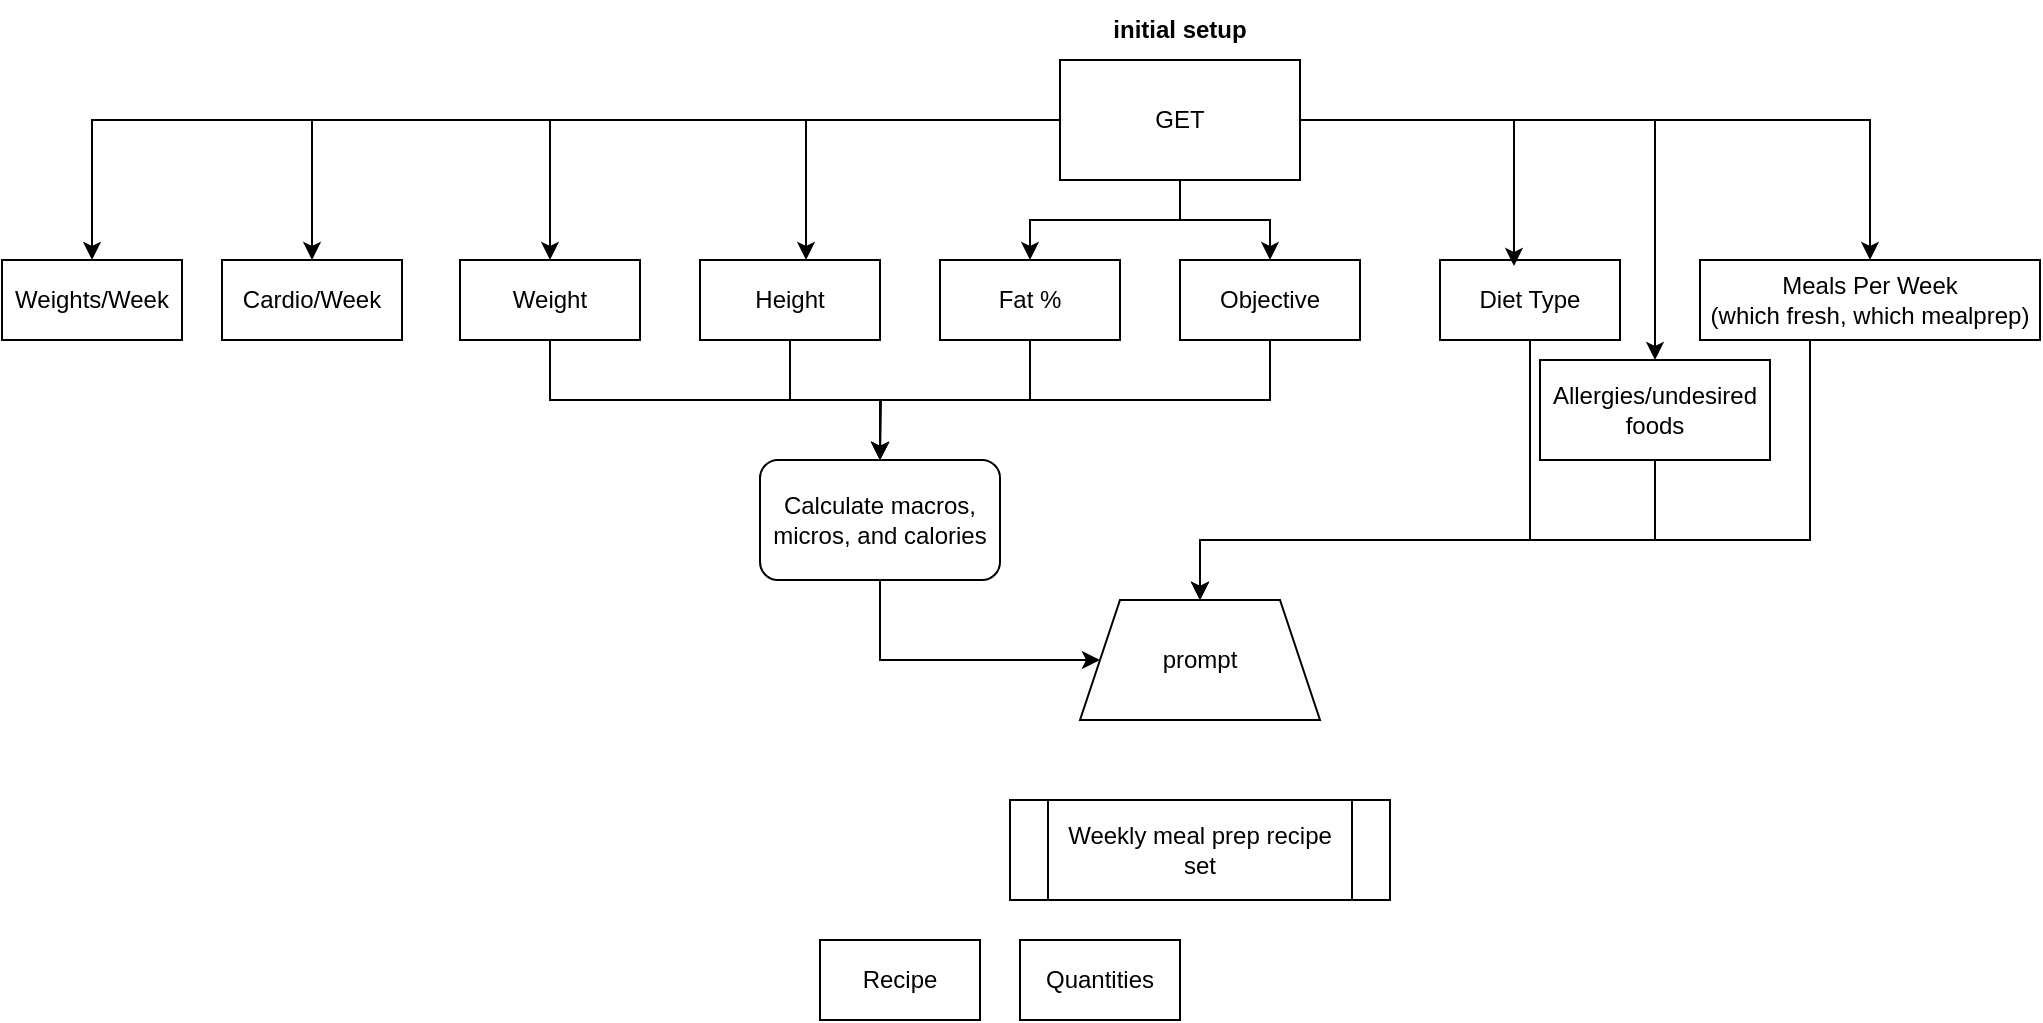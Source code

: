 <mxfile version="25.0.3">
  <diagram name="Page-1" id="ZL7xc_Xjavki_HqyguxH">
    <mxGraphModel dx="2220" dy="795" grid="1" gridSize="10" guides="1" tooltips="1" connect="1" arrows="1" fold="1" page="1" pageScale="1" pageWidth="827" pageHeight="1169" math="0" shadow="0">
      <root>
        <mxCell id="0" />
        <mxCell id="1" parent="0" />
        <mxCell id="PENGoQVEFPO9AEZv3ilC-13" style="edgeStyle=orthogonalEdgeStyle;rounded=0;orthogonalLoop=1;jettySize=auto;html=1;entryX=0.5;entryY=0;entryDx=0;entryDy=0;" edge="1" parent="1" source="PENGoQVEFPO9AEZv3ilC-4" target="PENGoQVEFPO9AEZv3ilC-6">
          <mxGeometry relative="1" as="geometry" />
        </mxCell>
        <mxCell id="PENGoQVEFPO9AEZv3ilC-15" style="edgeStyle=orthogonalEdgeStyle;rounded=0;orthogonalLoop=1;jettySize=auto;html=1;entryX=0.5;entryY=0;entryDx=0;entryDy=0;" edge="1" parent="1" source="PENGoQVEFPO9AEZv3ilC-4" target="PENGoQVEFPO9AEZv3ilC-8">
          <mxGeometry relative="1" as="geometry" />
        </mxCell>
        <mxCell id="PENGoQVEFPO9AEZv3ilC-16" style="edgeStyle=orthogonalEdgeStyle;rounded=0;orthogonalLoop=1;jettySize=auto;html=1;entryX=0.5;entryY=0;entryDx=0;entryDy=0;" edge="1" parent="1" source="PENGoQVEFPO9AEZv3ilC-4" target="PENGoQVEFPO9AEZv3ilC-9">
          <mxGeometry relative="1" as="geometry" />
        </mxCell>
        <mxCell id="PENGoQVEFPO9AEZv3ilC-18" style="edgeStyle=orthogonalEdgeStyle;rounded=0;orthogonalLoop=1;jettySize=auto;html=1;" edge="1" parent="1" source="PENGoQVEFPO9AEZv3ilC-4" target="PENGoQVEFPO9AEZv3ilC-11">
          <mxGeometry relative="1" as="geometry" />
        </mxCell>
        <mxCell id="PENGoQVEFPO9AEZv3ilC-19" style="edgeStyle=orthogonalEdgeStyle;rounded=0;orthogonalLoop=1;jettySize=auto;html=1;entryX=0.5;entryY=0;entryDx=0;entryDy=0;" edge="1" parent="1" source="PENGoQVEFPO9AEZv3ilC-4" target="PENGoQVEFPO9AEZv3ilC-12">
          <mxGeometry relative="1" as="geometry" />
        </mxCell>
        <mxCell id="PENGoQVEFPO9AEZv3ilC-40" style="edgeStyle=orthogonalEdgeStyle;rounded=0;orthogonalLoop=1;jettySize=auto;html=1;" edge="1" parent="1" source="PENGoQVEFPO9AEZv3ilC-4" target="PENGoQVEFPO9AEZv3ilC-39">
          <mxGeometry relative="1" as="geometry" />
        </mxCell>
        <mxCell id="PENGoQVEFPO9AEZv3ilC-42" style="edgeStyle=orthogonalEdgeStyle;rounded=0;orthogonalLoop=1;jettySize=auto;html=1;" edge="1" parent="1" source="PENGoQVEFPO9AEZv3ilC-4" target="PENGoQVEFPO9AEZv3ilC-41">
          <mxGeometry relative="1" as="geometry" />
        </mxCell>
        <mxCell id="PENGoQVEFPO9AEZv3ilC-4" value="GET" style="rounded=0;whiteSpace=wrap;html=1;" vertex="1" parent="1">
          <mxGeometry x="319" y="60" width="120" height="60" as="geometry" />
        </mxCell>
        <mxCell id="PENGoQVEFPO9AEZv3ilC-5" value="initial setup" style="text;html=1;align=center;verticalAlign=middle;whiteSpace=wrap;rounded=0;fontStyle=1" vertex="1" parent="1">
          <mxGeometry x="309" y="30" width="140" height="30" as="geometry" />
        </mxCell>
        <mxCell id="PENGoQVEFPO9AEZv3ilC-24" style="edgeStyle=orthogonalEdgeStyle;rounded=0;orthogonalLoop=1;jettySize=auto;html=1;entryX=0.5;entryY=0;entryDx=0;entryDy=0;exitX=0.5;exitY=1;exitDx=0;exitDy=0;" edge="1" parent="1" source="PENGoQVEFPO9AEZv3ilC-6" target="PENGoQVEFPO9AEZv3ilC-21">
          <mxGeometry relative="1" as="geometry" />
        </mxCell>
        <mxCell id="PENGoQVEFPO9AEZv3ilC-6" value="Weight" style="rounded=0;whiteSpace=wrap;html=1;" vertex="1" parent="1">
          <mxGeometry x="19" y="160" width="90" height="40" as="geometry" />
        </mxCell>
        <mxCell id="PENGoQVEFPO9AEZv3ilC-25" style="edgeStyle=orthogonalEdgeStyle;rounded=0;orthogonalLoop=1;jettySize=auto;html=1;entryX=0.5;entryY=0;entryDx=0;entryDy=0;" edge="1" parent="1" source="PENGoQVEFPO9AEZv3ilC-7" target="PENGoQVEFPO9AEZv3ilC-21">
          <mxGeometry relative="1" as="geometry" />
        </mxCell>
        <mxCell id="PENGoQVEFPO9AEZv3ilC-7" value="Height" style="rounded=0;whiteSpace=wrap;html=1;" vertex="1" parent="1">
          <mxGeometry x="139" y="160" width="90" height="40" as="geometry" />
        </mxCell>
        <mxCell id="PENGoQVEFPO9AEZv3ilC-26" style="edgeStyle=orthogonalEdgeStyle;rounded=0;orthogonalLoop=1;jettySize=auto;html=1;exitX=0.5;exitY=1;exitDx=0;exitDy=0;" edge="1" parent="1" source="PENGoQVEFPO9AEZv3ilC-8">
          <mxGeometry relative="1" as="geometry">
            <mxPoint x="229" y="260" as="targetPoint" />
          </mxGeometry>
        </mxCell>
        <mxCell id="PENGoQVEFPO9AEZv3ilC-8" value="Fat %" style="rounded=0;whiteSpace=wrap;html=1;" vertex="1" parent="1">
          <mxGeometry x="259" y="160" width="90" height="40" as="geometry" />
        </mxCell>
        <mxCell id="PENGoQVEFPO9AEZv3ilC-27" style="edgeStyle=orthogonalEdgeStyle;rounded=0;orthogonalLoop=1;jettySize=auto;html=1;entryX=0.5;entryY=0;entryDx=0;entryDy=0;exitX=0.5;exitY=1;exitDx=0;exitDy=0;" edge="1" parent="1" source="PENGoQVEFPO9AEZv3ilC-9" target="PENGoQVEFPO9AEZv3ilC-21">
          <mxGeometry relative="1" as="geometry" />
        </mxCell>
        <mxCell id="PENGoQVEFPO9AEZv3ilC-9" value="Objective" style="rounded=0;whiteSpace=wrap;html=1;" vertex="1" parent="1">
          <mxGeometry x="379" y="160" width="90" height="40" as="geometry" />
        </mxCell>
        <mxCell id="PENGoQVEFPO9AEZv3ilC-33" style="edgeStyle=orthogonalEdgeStyle;rounded=0;orthogonalLoop=1;jettySize=auto;html=1;entryX=0.5;entryY=0;entryDx=0;entryDy=0;" edge="1" parent="1" source="PENGoQVEFPO9AEZv3ilC-10" target="PENGoQVEFPO9AEZv3ilC-29">
          <mxGeometry relative="1" as="geometry">
            <Array as="points">
              <mxPoint x="554" y="300" />
              <mxPoint x="389" y="300" />
            </Array>
          </mxGeometry>
        </mxCell>
        <mxCell id="PENGoQVEFPO9AEZv3ilC-10" value="Diet Type" style="rounded=0;whiteSpace=wrap;html=1;" vertex="1" parent="1">
          <mxGeometry x="509" y="160" width="90" height="40" as="geometry" />
        </mxCell>
        <mxCell id="PENGoQVEFPO9AEZv3ilC-36" style="edgeStyle=orthogonalEdgeStyle;rounded=0;orthogonalLoop=1;jettySize=auto;html=1;entryX=0.5;entryY=0;entryDx=0;entryDy=0;" edge="1" parent="1" source="PENGoQVEFPO9AEZv3ilC-11" target="PENGoQVEFPO9AEZv3ilC-29">
          <mxGeometry relative="1" as="geometry">
            <Array as="points">
              <mxPoint x="694" y="300" />
              <mxPoint x="389" y="300" />
            </Array>
          </mxGeometry>
        </mxCell>
        <mxCell id="PENGoQVEFPO9AEZv3ilC-11" value="Meals Per Week&lt;div&gt;(which fresh, which mealprep)&lt;/div&gt;" style="rounded=0;whiteSpace=wrap;html=1;" vertex="1" parent="1">
          <mxGeometry x="639" y="160" width="170" height="40" as="geometry" />
        </mxCell>
        <mxCell id="PENGoQVEFPO9AEZv3ilC-35" style="edgeStyle=orthogonalEdgeStyle;rounded=0;orthogonalLoop=1;jettySize=auto;html=1;entryX=0.5;entryY=0;entryDx=0;entryDy=0;" edge="1" parent="1" source="PENGoQVEFPO9AEZv3ilC-12" target="PENGoQVEFPO9AEZv3ilC-29">
          <mxGeometry relative="1" as="geometry">
            <Array as="points">
              <mxPoint x="617" y="300" />
              <mxPoint x="389" y="300" />
            </Array>
          </mxGeometry>
        </mxCell>
        <mxCell id="PENGoQVEFPO9AEZv3ilC-12" value="Allergies/undesired foods" style="rounded=0;whiteSpace=wrap;html=1;" vertex="1" parent="1">
          <mxGeometry x="559" y="210" width="115" height="50" as="geometry" />
        </mxCell>
        <mxCell id="PENGoQVEFPO9AEZv3ilC-14" style="edgeStyle=orthogonalEdgeStyle;rounded=0;orthogonalLoop=1;jettySize=auto;html=1;entryX=0.589;entryY=0;entryDx=0;entryDy=0;entryPerimeter=0;" edge="1" parent="1" source="PENGoQVEFPO9AEZv3ilC-4" target="PENGoQVEFPO9AEZv3ilC-7">
          <mxGeometry relative="1" as="geometry" />
        </mxCell>
        <mxCell id="PENGoQVEFPO9AEZv3ilC-17" style="edgeStyle=orthogonalEdgeStyle;rounded=0;orthogonalLoop=1;jettySize=auto;html=1;entryX=0.411;entryY=0.075;entryDx=0;entryDy=0;entryPerimeter=0;" edge="1" parent="1" source="PENGoQVEFPO9AEZv3ilC-4" target="PENGoQVEFPO9AEZv3ilC-10">
          <mxGeometry relative="1" as="geometry" />
        </mxCell>
        <mxCell id="PENGoQVEFPO9AEZv3ilC-30" style="edgeStyle=orthogonalEdgeStyle;rounded=0;orthogonalLoop=1;jettySize=auto;html=1;entryX=0;entryY=0.5;entryDx=0;entryDy=0;exitX=0.5;exitY=1;exitDx=0;exitDy=0;" edge="1" parent="1" source="PENGoQVEFPO9AEZv3ilC-21" target="PENGoQVEFPO9AEZv3ilC-29">
          <mxGeometry relative="1" as="geometry">
            <Array as="points">
              <mxPoint x="229" y="360" />
            </Array>
          </mxGeometry>
        </mxCell>
        <mxCell id="PENGoQVEFPO9AEZv3ilC-21" value="Calculate macros, micros, and calories" style="rounded=1;whiteSpace=wrap;html=1;" vertex="1" parent="1">
          <mxGeometry x="169" y="260" width="120" height="60" as="geometry" />
        </mxCell>
        <mxCell id="PENGoQVEFPO9AEZv3ilC-28" value="Weekly meal prep recipe set" style="shape=process;whiteSpace=wrap;html=1;backgroundOutline=1;" vertex="1" parent="1">
          <mxGeometry x="294" y="430" width="190" height="50" as="geometry" />
        </mxCell>
        <mxCell id="PENGoQVEFPO9AEZv3ilC-29" value="prompt" style="shape=trapezoid;perimeter=trapezoidPerimeter;whiteSpace=wrap;html=1;fixedSize=1;" vertex="1" parent="1">
          <mxGeometry x="329" y="330" width="120" height="60" as="geometry" />
        </mxCell>
        <mxCell id="PENGoQVEFPO9AEZv3ilC-37" value="Recipe" style="rounded=0;whiteSpace=wrap;html=1;" vertex="1" parent="1">
          <mxGeometry x="199" y="500" width="80" height="40" as="geometry" />
        </mxCell>
        <mxCell id="PENGoQVEFPO9AEZv3ilC-38" value="Quantities" style="rounded=0;whiteSpace=wrap;html=1;" vertex="1" parent="1">
          <mxGeometry x="299" y="500" width="80" height="40" as="geometry" />
        </mxCell>
        <mxCell id="PENGoQVEFPO9AEZv3ilC-39" value="Cardio/Week" style="rounded=0;whiteSpace=wrap;html=1;" vertex="1" parent="1">
          <mxGeometry x="-100" y="160" width="90" height="40" as="geometry" />
        </mxCell>
        <mxCell id="PENGoQVEFPO9AEZv3ilC-41" value="Weights/Week" style="rounded=0;whiteSpace=wrap;html=1;" vertex="1" parent="1">
          <mxGeometry x="-210" y="160" width="90" height="40" as="geometry" />
        </mxCell>
      </root>
    </mxGraphModel>
  </diagram>
</mxfile>
